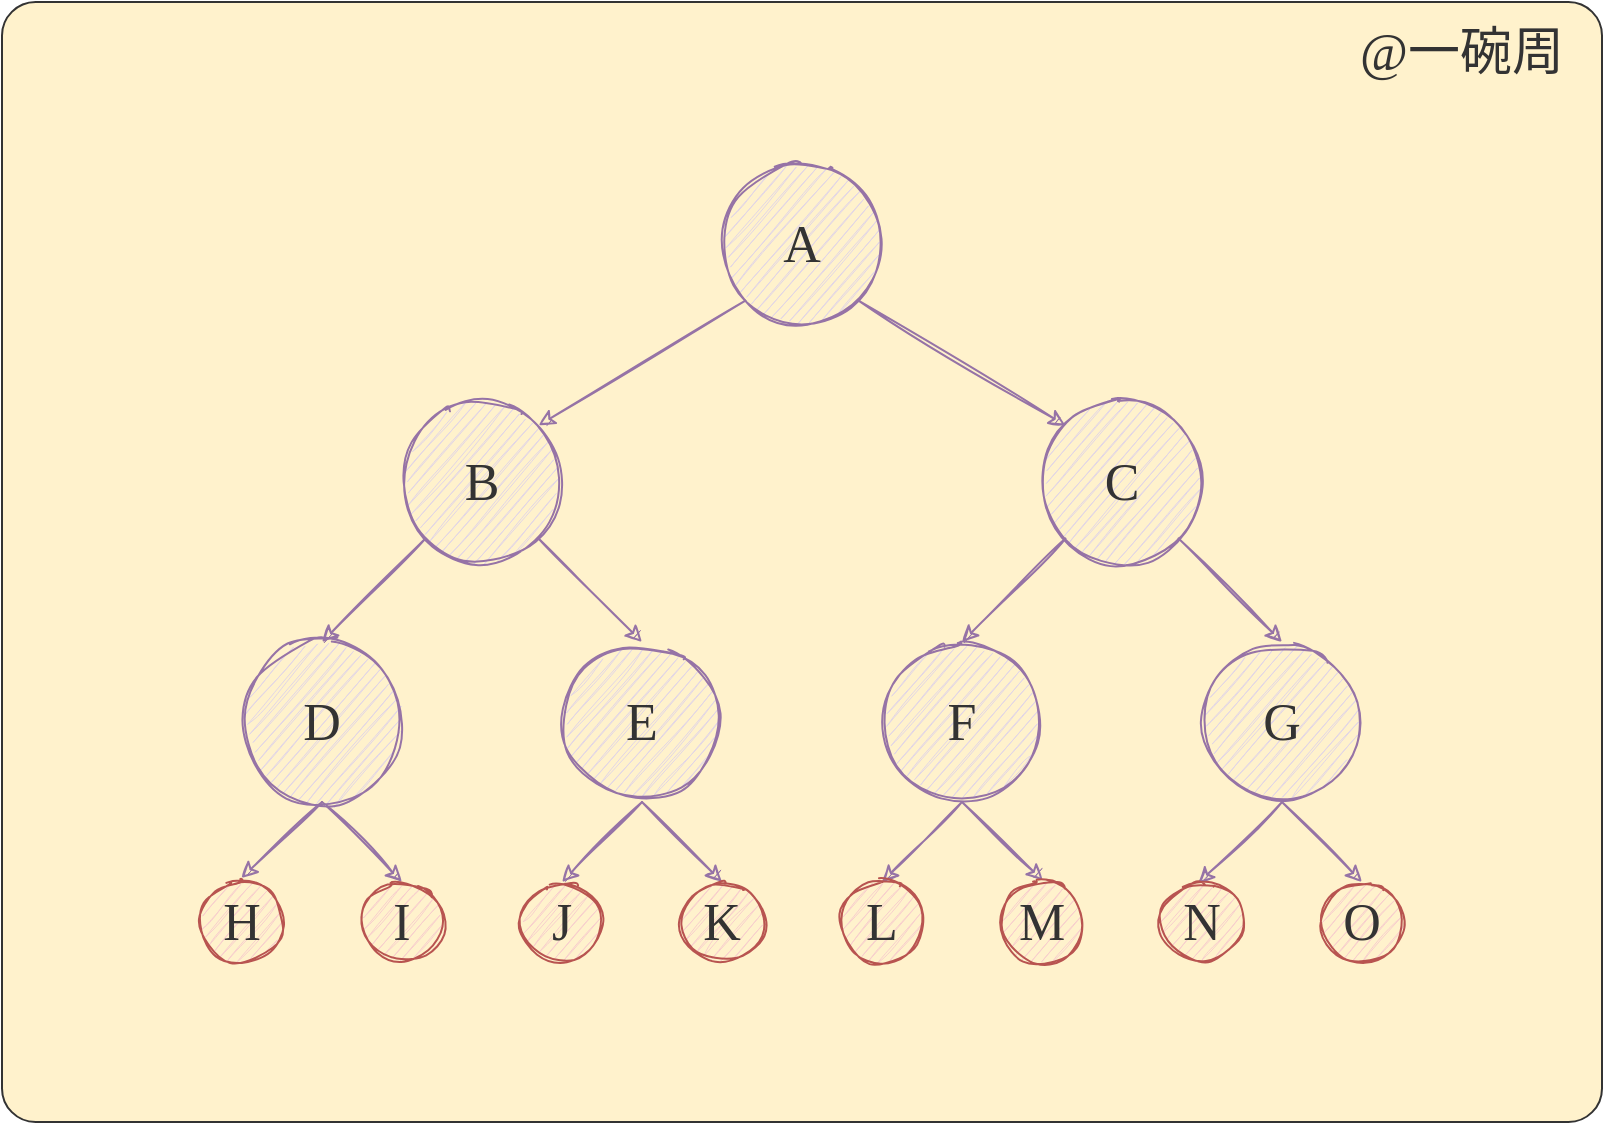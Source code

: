 <mxfile version="16.5.1" type="device"><diagram id="sbTQmbd6wwS1U6yTLp65" name="第 1 页"><mxGraphModel dx="1375" dy="811" grid="1" gridSize="10" guides="1" tooltips="1" connect="1" arrows="1" fold="1" page="0" pageScale="1" pageWidth="827" pageHeight="1169" math="0" shadow="0"><root><mxCell id="0"/><mxCell id="1" parent="0"/><mxCell id="rxAGCjy9rbUy3xPKVwOK-19" value="" style="rounded=1;whiteSpace=wrap;html=1;sketch=0;fillStyle=auto;fontFamily=Comic Sans MS;fontSize=26;strokeColor=#333333;fillColor=#fff2cc;arcSize=3;" parent="1" vertex="1"><mxGeometry x="160" y="240" width="800" height="560" as="geometry"/></mxCell><mxCell id="rxAGCjy9rbUy3xPKVwOK-12" style="rounded=0;sketch=1;orthogonalLoop=1;jettySize=auto;html=1;exitX=0;exitY=1;exitDx=0;exitDy=0;entryX=1;entryY=0;entryDx=0;entryDy=0;strokeColor=#9673A6;" parent="1" source="rxAGCjy9rbUy3xPKVwOK-1" target="rxAGCjy9rbUy3xPKVwOK-2" edge="1"><mxGeometry relative="1" as="geometry"/></mxCell><mxCell id="rxAGCjy9rbUy3xPKVwOK-13" style="edgeStyle=none;rounded=0;sketch=1;orthogonalLoop=1;jettySize=auto;html=1;exitX=1;exitY=1;exitDx=0;exitDy=0;entryX=0;entryY=0;entryDx=0;entryDy=0;strokeColor=#9673A6;" parent="1" source="rxAGCjy9rbUy3xPKVwOK-1" target="rxAGCjy9rbUy3xPKVwOK-4" edge="1"><mxGeometry relative="1" as="geometry"/></mxCell><mxCell id="rxAGCjy9rbUy3xPKVwOK-1" value="&lt;font style=&quot;font-size: 26px&quot; face=&quot;Comic Sans MS&quot; color=&quot;#333333&quot;&gt;A&lt;/font&gt;" style="ellipse;whiteSpace=wrap;html=1;fillColor=#e1d5e7;strokeColor=#9673a6;sketch=1;fillStyle=auto;" parent="1" vertex="1"><mxGeometry x="520" y="321" width="80" height="80" as="geometry"/></mxCell><mxCell id="rxAGCjy9rbUy3xPKVwOK-14" style="edgeStyle=none;rounded=0;sketch=1;orthogonalLoop=1;jettySize=auto;html=1;exitX=1;exitY=1;exitDx=0;exitDy=0;strokeColor=#9673A6;entryX=0.5;entryY=0;entryDx=0;entryDy=0;" parent="1" source="rxAGCjy9rbUy3xPKVwOK-2" target="rxAGCjy9rbUy3xPKVwOK-6" edge="1"><mxGeometry relative="1" as="geometry"/></mxCell><mxCell id="rxAGCjy9rbUy3xPKVwOK-15" style="edgeStyle=none;rounded=0;sketch=1;orthogonalLoop=1;jettySize=auto;html=1;exitX=0;exitY=1;exitDx=0;exitDy=0;entryX=0.5;entryY=0;entryDx=0;entryDy=0;strokeColor=#9673A6;" parent="1" source="rxAGCjy9rbUy3xPKVwOK-2" target="rxAGCjy9rbUy3xPKVwOK-5" edge="1"><mxGeometry relative="1" as="geometry"/></mxCell><mxCell id="rxAGCjy9rbUy3xPKVwOK-2" value="&lt;span style=&quot;color: rgb(51 , 51 , 51) ; font-family: &amp;#34;comic sans ms&amp;#34; ; font-size: 26px&quot;&gt;B&lt;/span&gt;" style="ellipse;whiteSpace=wrap;html=1;fillColor=#e1d5e7;strokeColor=#9673a6;sketch=1;fillStyle=auto;" parent="1" vertex="1"><mxGeometry x="360" y="440" width="80" height="80" as="geometry"/></mxCell><mxCell id="rxAGCjy9rbUy3xPKVwOK-16" style="edgeStyle=none;rounded=0;sketch=1;orthogonalLoop=1;jettySize=auto;html=1;exitX=0.5;exitY=1;exitDx=0;exitDy=0;strokeColor=#9673A6;" parent="1" target="rxAGCjy9rbUy3xPKVwOK-8" edge="1"><mxGeometry relative="1" as="geometry"><mxPoint x="560" y="560" as="sourcePoint"/></mxGeometry></mxCell><mxCell id="rxAGCjy9rbUy3xPKVwOK-17" style="edgeStyle=none;rounded=0;sketch=1;orthogonalLoop=1;jettySize=auto;html=1;exitX=0;exitY=1;exitDx=0;exitDy=0;entryX=0.5;entryY=0;entryDx=0;entryDy=0;strokeColor=#9673A6;" parent="1" source="rxAGCjy9rbUy3xPKVwOK-4" target="rxAGCjy9rbUy3xPKVwOK-9" edge="1"><mxGeometry relative="1" as="geometry"/></mxCell><mxCell id="rxAGCjy9rbUy3xPKVwOK-18" style="edgeStyle=none;rounded=0;sketch=1;orthogonalLoop=1;jettySize=auto;html=1;exitX=1;exitY=1;exitDx=0;exitDy=0;entryX=0.5;entryY=0;entryDx=0;entryDy=0;strokeColor=#9673A6;" parent="1" source="rxAGCjy9rbUy3xPKVwOK-4" target="rxAGCjy9rbUy3xPKVwOK-10" edge="1"><mxGeometry relative="1" as="geometry"/></mxCell><mxCell id="rxAGCjy9rbUy3xPKVwOK-4" value="&lt;span style=&quot;color: rgb(51 , 51 , 51) ; font-family: &amp;#34;comic sans ms&amp;#34; ; font-size: 26px&quot;&gt;C&lt;/span&gt;" style="ellipse;whiteSpace=wrap;html=1;fillColor=#e1d5e7;strokeColor=#9673a6;sketch=1;fillStyle=auto;" parent="1" vertex="1"><mxGeometry x="680" y="440" width="80" height="80" as="geometry"/></mxCell><mxCell id="8zjKRRtqXCvaivnLOfOa-17" style="edgeStyle=none;rounded=0;sketch=1;orthogonalLoop=1;jettySize=auto;html=1;exitX=0.5;exitY=1;exitDx=0;exitDy=0;entryX=0.492;entryY=-0.05;entryDx=0;entryDy=0;entryPerimeter=0;fontSize=22;strokeColor=#9673A6;" edge="1" parent="1" source="rxAGCjy9rbUy3xPKVwOK-5" target="8zjKRRtqXCvaivnLOfOa-10"><mxGeometry relative="1" as="geometry"/></mxCell><mxCell id="8zjKRRtqXCvaivnLOfOa-18" style="edgeStyle=none;rounded=0;sketch=1;orthogonalLoop=1;jettySize=auto;html=1;exitX=0.5;exitY=1;exitDx=0;exitDy=0;entryX=0.5;entryY=0;entryDx=0;entryDy=0;fontSize=22;strokeColor=#9673A6;" edge="1" parent="1" source="rxAGCjy9rbUy3xPKVwOK-5" target="8zjKRRtqXCvaivnLOfOa-11"><mxGeometry relative="1" as="geometry"/></mxCell><mxCell id="rxAGCjy9rbUy3xPKVwOK-5" value="&lt;span style=&quot;color: rgb(51 , 51 , 51) ; font-family: &amp;#34;comic sans ms&amp;#34; ; font-size: 26px&quot;&gt;D&lt;/span&gt;" style="ellipse;whiteSpace=wrap;html=1;fillColor=#e1d5e7;strokeColor=#9673a6;sketch=1;fillStyle=auto;" parent="1" vertex="1"><mxGeometry x="280" y="560" width="80" height="80" as="geometry"/></mxCell><mxCell id="8zjKRRtqXCvaivnLOfOa-19" style="edgeStyle=none;rounded=0;sketch=1;orthogonalLoop=1;jettySize=auto;html=1;exitX=0.5;exitY=1;exitDx=0;exitDy=0;entryX=0.5;entryY=0;entryDx=0;entryDy=0;fontSize=22;strokeColor=#9673A6;" edge="1" parent="1" source="rxAGCjy9rbUy3xPKVwOK-6" target="8zjKRRtqXCvaivnLOfOa-12"><mxGeometry relative="1" as="geometry"/></mxCell><mxCell id="8zjKRRtqXCvaivnLOfOa-20" style="edgeStyle=none;rounded=0;sketch=1;orthogonalLoop=1;jettySize=auto;html=1;exitX=0.5;exitY=1;exitDx=0;exitDy=0;entryX=0.5;entryY=0;entryDx=0;entryDy=0;fontSize=22;strokeColor=#9673A6;" edge="1" parent="1" source="rxAGCjy9rbUy3xPKVwOK-6" target="8zjKRRtqXCvaivnLOfOa-13"><mxGeometry relative="1" as="geometry"/></mxCell><mxCell id="rxAGCjy9rbUy3xPKVwOK-6" value="&lt;span style=&quot;color: rgb(51 , 51 , 51) ; font-family: &amp;#34;comic sans ms&amp;#34; ; font-size: 26px&quot;&gt;E&lt;/span&gt;" style="ellipse;whiteSpace=wrap;html=1;fillColor=#e1d5e7;strokeColor=#9673a6;sketch=1;fillStyle=auto;" parent="1" vertex="1"><mxGeometry x="440" y="560" width="80" height="80" as="geometry"/></mxCell><mxCell id="8zjKRRtqXCvaivnLOfOa-4" style="edgeStyle=none;rounded=0;sketch=1;orthogonalLoop=1;jettySize=auto;html=1;exitX=0.5;exitY=1;exitDx=0;exitDy=0;entryX=0.511;entryY=-0.017;entryDx=0;entryDy=0;strokeColor=#9673A6;entryPerimeter=0;" edge="1" parent="1" source="rxAGCjy9rbUy3xPKVwOK-9" target="8zjKRRtqXCvaivnLOfOa-2"><mxGeometry relative="1" as="geometry"/></mxCell><mxCell id="8zjKRRtqXCvaivnLOfOa-5" style="edgeStyle=none;rounded=0;sketch=1;orthogonalLoop=1;jettySize=auto;html=1;exitX=0.5;exitY=1;exitDx=0;exitDy=0;strokeColor=#9673A6;entryX=0.5;entryY=0;entryDx=0;entryDy=0;" edge="1" parent="1" source="rxAGCjy9rbUy3xPKVwOK-9" target="8zjKRRtqXCvaivnLOfOa-1"><mxGeometry relative="1" as="geometry"/></mxCell><mxCell id="rxAGCjy9rbUy3xPKVwOK-9" value="&lt;span style=&quot;color: rgb(51 , 51 , 51) ; font-family: &amp;#34;comic sans ms&amp;#34; ; font-size: 26px&quot;&gt;F&lt;/span&gt;" style="ellipse;whiteSpace=wrap;html=1;fillColor=#e1d5e7;strokeColor=#9673a6;sketch=1;fillStyle=auto;" parent="1" vertex="1"><mxGeometry x="600" y="560" width="80" height="80" as="geometry"/></mxCell><mxCell id="8zjKRRtqXCvaivnLOfOa-21" style="edgeStyle=none;rounded=0;sketch=1;orthogonalLoop=1;jettySize=auto;html=1;exitX=0.5;exitY=1;exitDx=0;exitDy=0;entryX=0.45;entryY=0.017;entryDx=0;entryDy=0;entryPerimeter=0;fontSize=22;strokeColor=#9673A6;" edge="1" parent="1" source="rxAGCjy9rbUy3xPKVwOK-10" target="8zjKRRtqXCvaivnLOfOa-14"><mxGeometry relative="1" as="geometry"/></mxCell><mxCell id="8zjKRRtqXCvaivnLOfOa-22" style="edgeStyle=none;rounded=0;sketch=1;orthogonalLoop=1;jettySize=auto;html=1;exitX=0.5;exitY=1;exitDx=0;exitDy=0;entryX=0.5;entryY=0;entryDx=0;entryDy=0;fontSize=22;strokeColor=#9673A6;" edge="1" parent="1" source="rxAGCjy9rbUy3xPKVwOK-10" target="8zjKRRtqXCvaivnLOfOa-15"><mxGeometry relative="1" as="geometry"/></mxCell><mxCell id="rxAGCjy9rbUy3xPKVwOK-10" value="&lt;span style=&quot;color: rgb(51 , 51 , 51) ; font-family: &amp;#34;comic sans ms&amp;#34; ; font-size: 26px&quot;&gt;G&lt;/span&gt;" style="ellipse;whiteSpace=wrap;html=1;fillColor=#e1d5e7;strokeColor=#9673a6;sketch=1;fillStyle=auto;" parent="1" vertex="1"><mxGeometry x="760" y="560" width="80" height="80" as="geometry"/></mxCell><mxCell id="rxAGCjy9rbUy3xPKVwOK-21" value="@一碗周" style="text;html=1;strokeColor=none;fillColor=none;align=center;verticalAlign=middle;whiteSpace=wrap;rounded=0;sketch=1;fillStyle=auto;fontFamily=Comic Sans MS;fontSize=26;fontColor=#333333;" parent="1" vertex="1"><mxGeometry x="830" y="250" width="120" height="30" as="geometry"/></mxCell><mxCell id="8zjKRRtqXCvaivnLOfOa-1" value="&lt;span style=&quot;color: rgb(51 , 51 , 51) ; font-family: &amp;#34;comic sans ms&amp;#34; ; font-size: 26px&quot;&gt;L&lt;/span&gt;" style="ellipse;whiteSpace=wrap;html=1;fillColor=#f8cecc;strokeColor=#b85450;sketch=1;fillStyle=auto;" vertex="1" parent="1"><mxGeometry x="580" y="680" width="40" height="40" as="geometry"/></mxCell><mxCell id="8zjKRRtqXCvaivnLOfOa-2" value="&lt;span style=&quot;color: rgb(51 , 51 , 51) ; font-family: &amp;#34;comic sans ms&amp;#34; ; font-size: 26px&quot;&gt;M&lt;/span&gt;" style="ellipse;whiteSpace=wrap;html=1;fillColor=#f8cecc;strokeColor=#b85450;sketch=1;fillStyle=auto;" vertex="1" parent="1"><mxGeometry x="660" y="680" width="40" height="40" as="geometry"/></mxCell><mxCell id="8zjKRRtqXCvaivnLOfOa-10" value="&lt;span style=&quot;color: rgb(51 , 51 , 51) ; font-family: &amp;#34;comic sans ms&amp;#34; ; font-size: 26px&quot;&gt;H&lt;/span&gt;" style="ellipse;whiteSpace=wrap;html=1;fillColor=#f8cecc;strokeColor=#b85450;sketch=1;fillStyle=auto;" vertex="1" parent="1"><mxGeometry x="260" y="680" width="40" height="40" as="geometry"/></mxCell><mxCell id="8zjKRRtqXCvaivnLOfOa-11" value="&lt;span style=&quot;color: rgb(51 , 51 , 51) ; font-family: &amp;#34;comic sans ms&amp;#34; ; font-size: 26px&quot;&gt;I&lt;/span&gt;" style="ellipse;whiteSpace=wrap;html=1;fillColor=#f8cecc;strokeColor=#b85450;sketch=1;fillStyle=auto;" vertex="1" parent="1"><mxGeometry x="340" y="680" width="40" height="40" as="geometry"/></mxCell><mxCell id="8zjKRRtqXCvaivnLOfOa-12" value="&lt;span style=&quot;color: rgb(51 , 51 , 51) ; font-family: &amp;#34;comic sans ms&amp;#34; ; font-size: 26px&quot;&gt;J&lt;/span&gt;" style="ellipse;whiteSpace=wrap;html=1;fillColor=#f8cecc;strokeColor=#b85450;sketch=1;fillStyle=auto;" vertex="1" parent="1"><mxGeometry x="420" y="680" width="40" height="40" as="geometry"/></mxCell><mxCell id="8zjKRRtqXCvaivnLOfOa-13" value="&lt;span style=&quot;color: rgb(51 , 51 , 51) ; font-family: &amp;#34;comic sans ms&amp;#34; ; font-size: 26px&quot;&gt;K&lt;/span&gt;" style="ellipse;whiteSpace=wrap;html=1;fillColor=#f8cecc;strokeColor=#b85450;sketch=1;fillStyle=auto;" vertex="1" parent="1"><mxGeometry x="500" y="680" width="40" height="40" as="geometry"/></mxCell><mxCell id="8zjKRRtqXCvaivnLOfOa-14" value="&lt;span style=&quot;color: rgb(51 , 51 , 51) ; font-family: &amp;#34;comic sans ms&amp;#34; ; font-size: 26px&quot;&gt;N&lt;/span&gt;" style="ellipse;whiteSpace=wrap;html=1;fillColor=#f8cecc;strokeColor=#b85450;sketch=1;fillStyle=auto;" vertex="1" parent="1"><mxGeometry x="740" y="680" width="40" height="40" as="geometry"/></mxCell><mxCell id="8zjKRRtqXCvaivnLOfOa-15" value="&lt;span style=&quot;color: rgb(51 , 51 , 51) ; font-family: &amp;#34;comic sans ms&amp;#34; ; font-size: 26px&quot;&gt;O&lt;/span&gt;" style="ellipse;whiteSpace=wrap;html=1;fillColor=#f8cecc;strokeColor=#b85450;sketch=1;fillStyle=auto;" vertex="1" parent="1"><mxGeometry x="820" y="680" width="40" height="40" as="geometry"/></mxCell></root></mxGraphModel></diagram></mxfile>